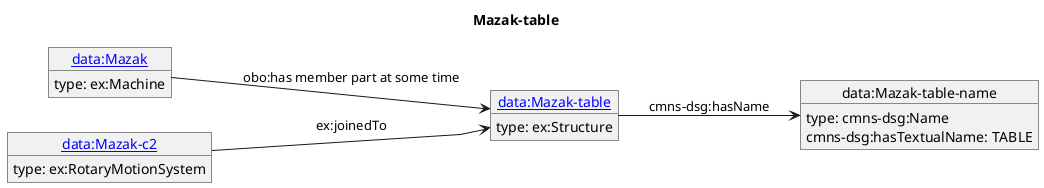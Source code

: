@startuml
skinparam linetype polyline
left to right direction
title Mazak-table
object "[[./Mazak-table.html data:Mazak-table]]" as o1 {
 type: ex:Structure 
}
object "data:Mazak-table-name" as o2 {
 type: cmns-dsg:Name 
}
object "[[./Mazak.html data:Mazak]]" as o3 {
 type: ex:Machine 
}
object "[[./Mazak-c2.html data:Mazak-c2]]" as o4 {
 type: ex:RotaryMotionSystem 
}
o1 --> o2 : cmns-dsg:hasName
o2 : cmns-dsg:hasTextualName: TABLE
o3 --> o1 : obo:has member part at some time
o4 --> o1 : ex:joinedTo
@enduml

